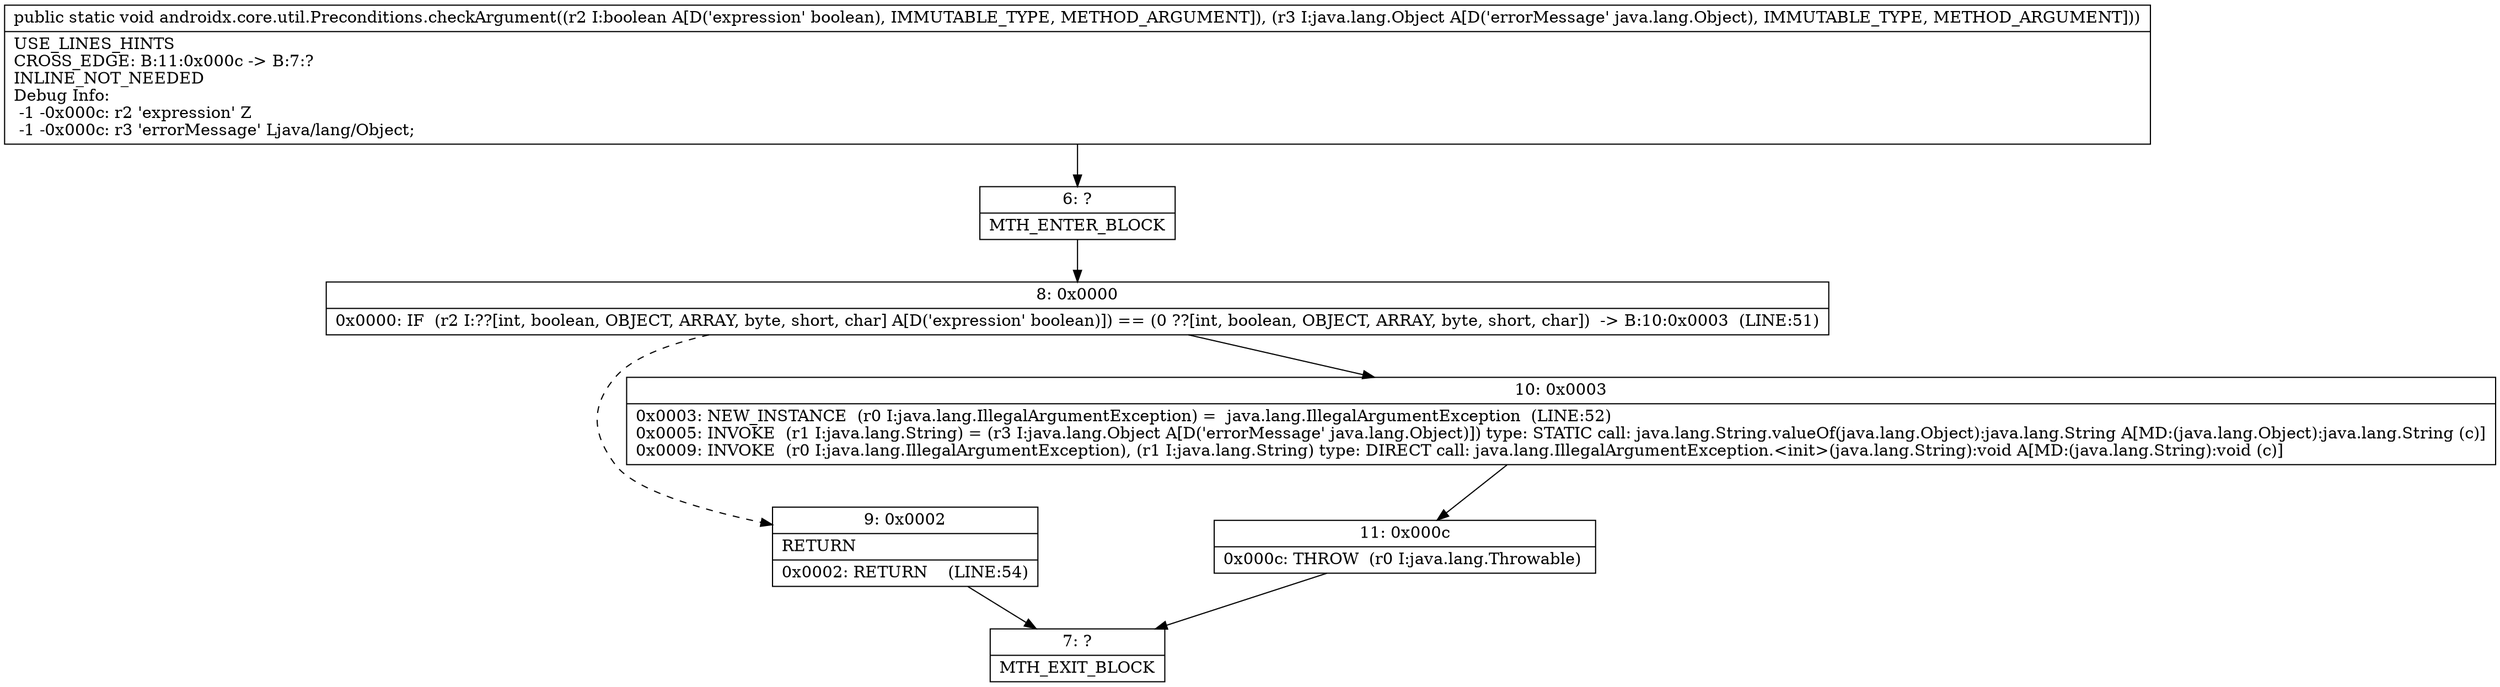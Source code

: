 digraph "CFG forandroidx.core.util.Preconditions.checkArgument(ZLjava\/lang\/Object;)V" {
Node_6 [shape=record,label="{6\:\ ?|MTH_ENTER_BLOCK\l}"];
Node_8 [shape=record,label="{8\:\ 0x0000|0x0000: IF  (r2 I:??[int, boolean, OBJECT, ARRAY, byte, short, char] A[D('expression' boolean)]) == (0 ??[int, boolean, OBJECT, ARRAY, byte, short, char])  \-\> B:10:0x0003  (LINE:51)\l}"];
Node_9 [shape=record,label="{9\:\ 0x0002|RETURN\l|0x0002: RETURN    (LINE:54)\l}"];
Node_7 [shape=record,label="{7\:\ ?|MTH_EXIT_BLOCK\l}"];
Node_10 [shape=record,label="{10\:\ 0x0003|0x0003: NEW_INSTANCE  (r0 I:java.lang.IllegalArgumentException) =  java.lang.IllegalArgumentException  (LINE:52)\l0x0005: INVOKE  (r1 I:java.lang.String) = (r3 I:java.lang.Object A[D('errorMessage' java.lang.Object)]) type: STATIC call: java.lang.String.valueOf(java.lang.Object):java.lang.String A[MD:(java.lang.Object):java.lang.String (c)]\l0x0009: INVOKE  (r0 I:java.lang.IllegalArgumentException), (r1 I:java.lang.String) type: DIRECT call: java.lang.IllegalArgumentException.\<init\>(java.lang.String):void A[MD:(java.lang.String):void (c)]\l}"];
Node_11 [shape=record,label="{11\:\ 0x000c|0x000c: THROW  (r0 I:java.lang.Throwable) \l}"];
MethodNode[shape=record,label="{public static void androidx.core.util.Preconditions.checkArgument((r2 I:boolean A[D('expression' boolean), IMMUTABLE_TYPE, METHOD_ARGUMENT]), (r3 I:java.lang.Object A[D('errorMessage' java.lang.Object), IMMUTABLE_TYPE, METHOD_ARGUMENT]))  | USE_LINES_HINTS\lCROSS_EDGE: B:11:0x000c \-\> B:7:?\lINLINE_NOT_NEEDED\lDebug Info:\l  \-1 \-0x000c: r2 'expression' Z\l  \-1 \-0x000c: r3 'errorMessage' Ljava\/lang\/Object;\l}"];
MethodNode -> Node_6;Node_6 -> Node_8;
Node_8 -> Node_9[style=dashed];
Node_8 -> Node_10;
Node_9 -> Node_7;
Node_10 -> Node_11;
Node_11 -> Node_7;
}

